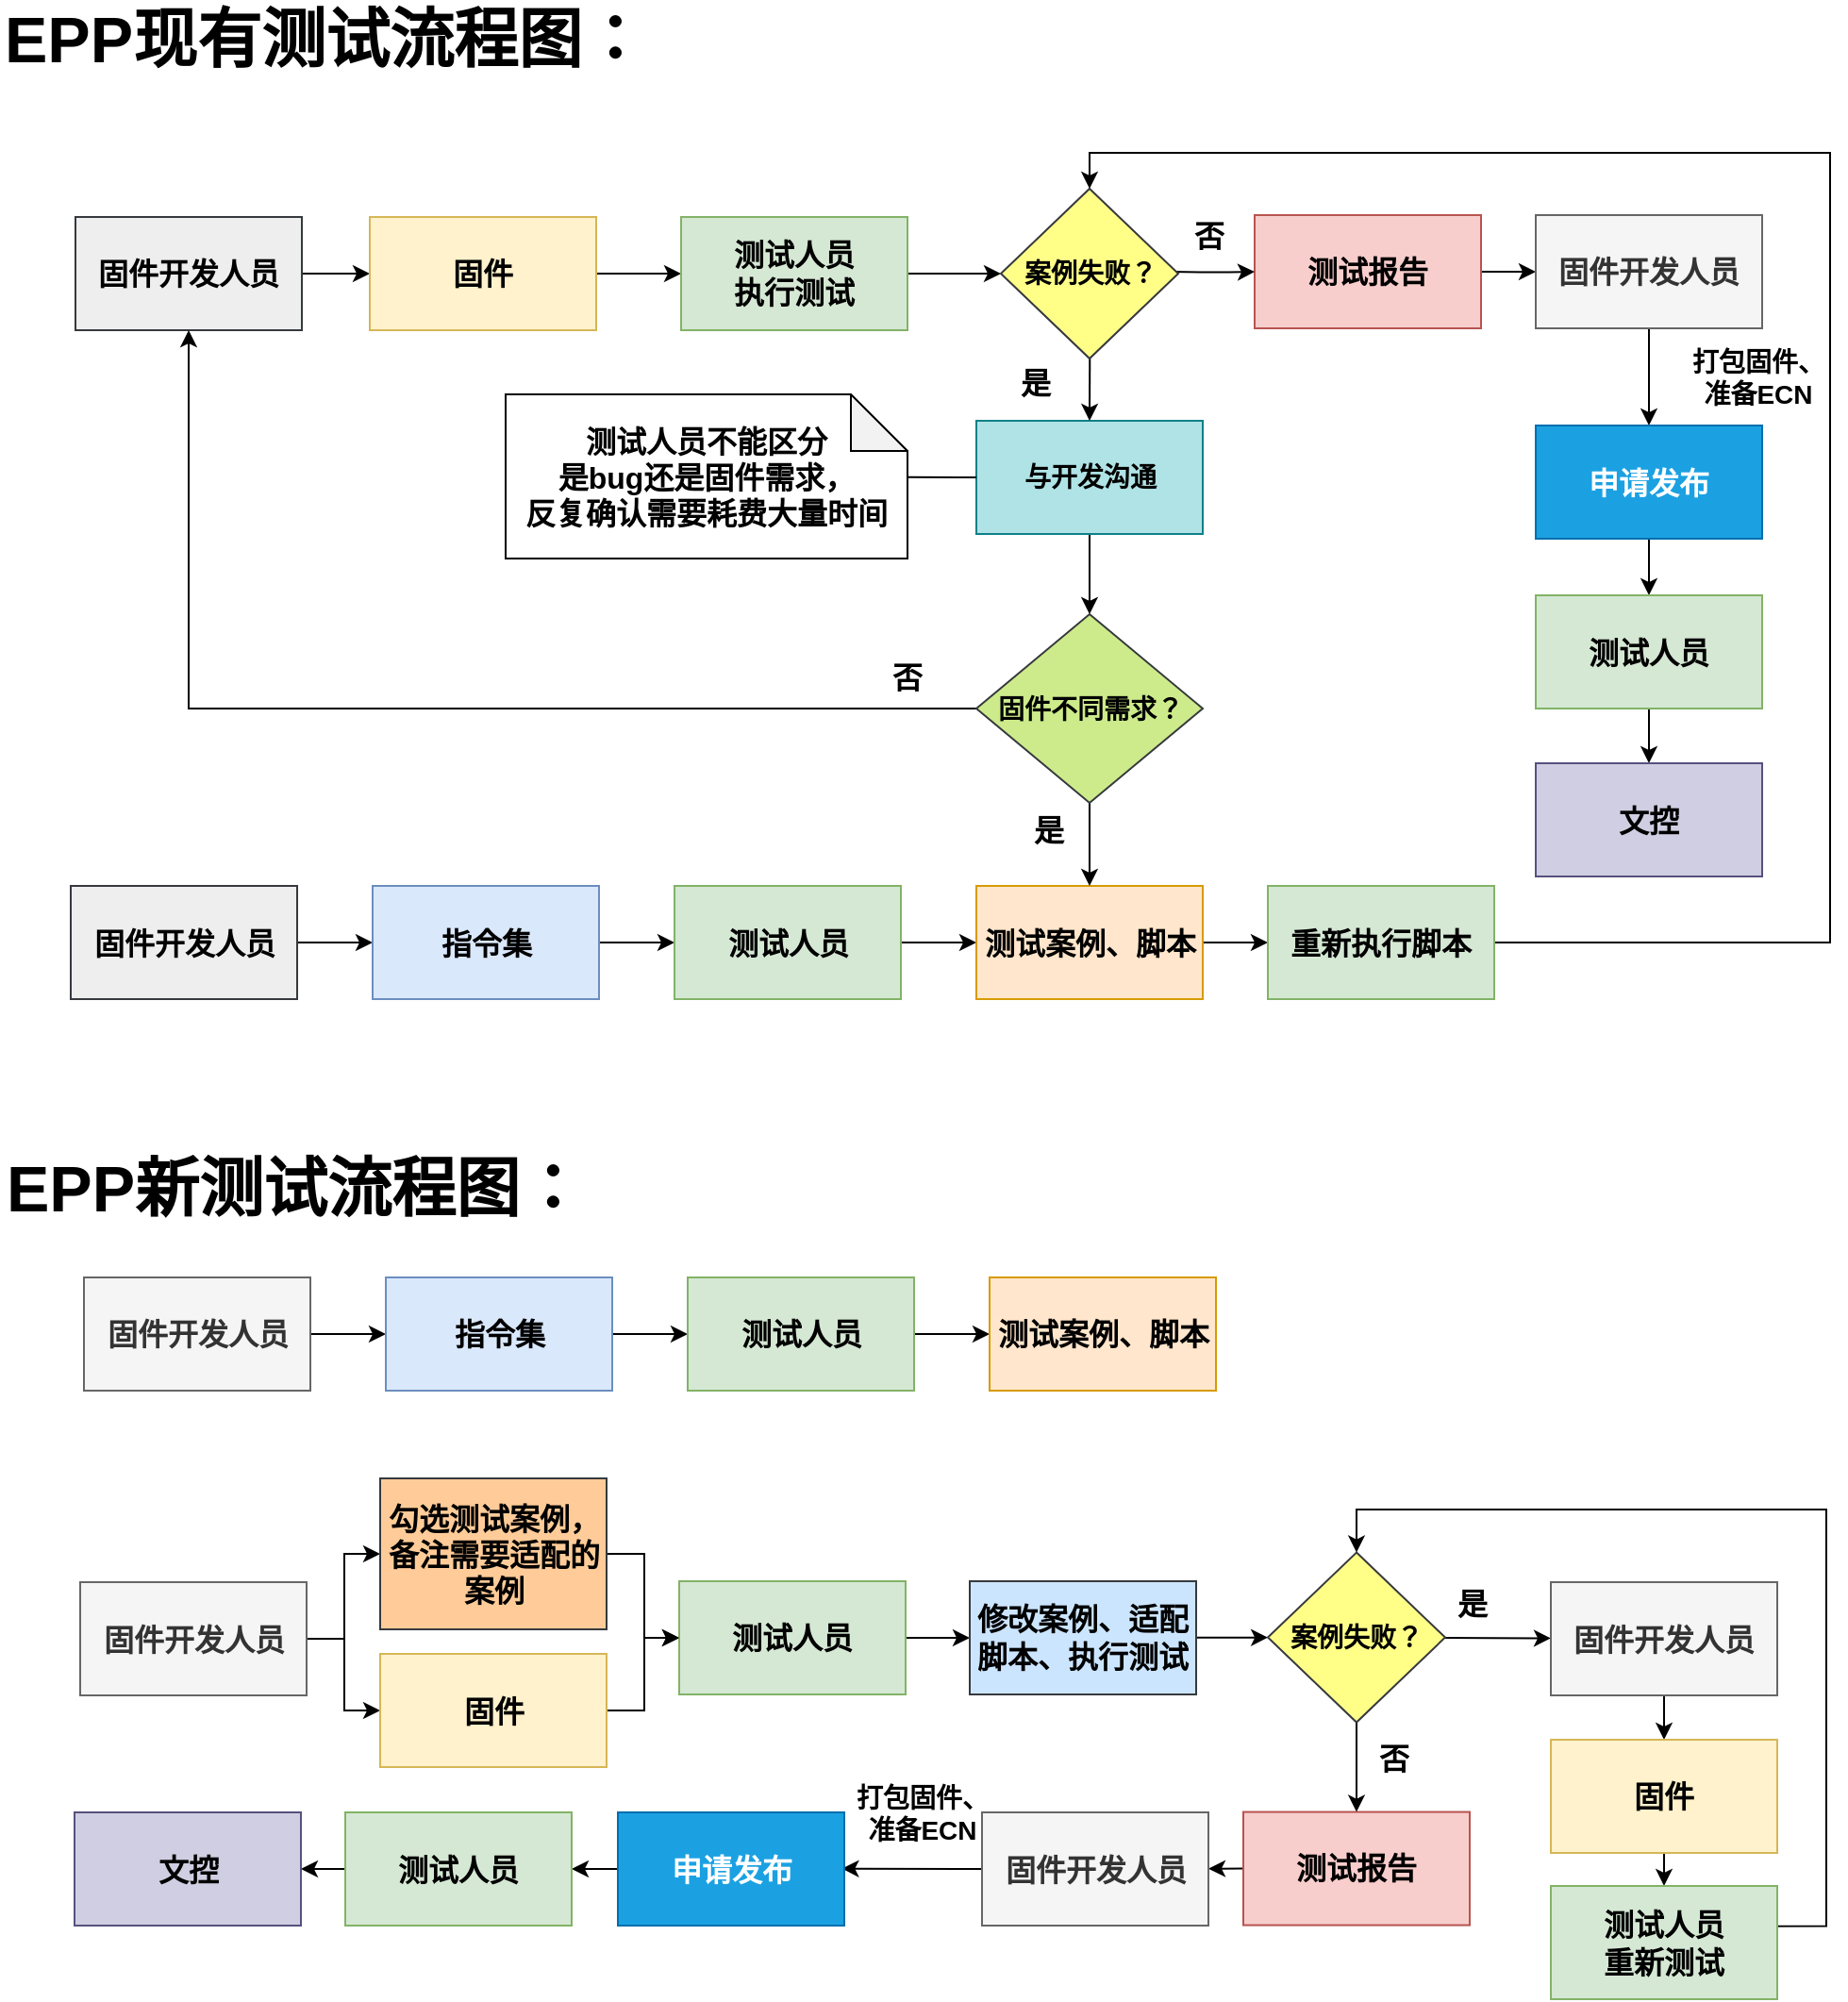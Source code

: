 <mxfile version="10.6.0" type="github"><diagram id="_Gdfpe62ESgJ06t18nZU" name="Page-1"><mxGraphModel dx="1150" dy="545" grid="0" gridSize="10" guides="1" tooltips="1" connect="1" arrows="1" fold="1" page="1" pageScale="1" pageWidth="1654" pageHeight="1169" background="none" math="0" shadow="0"><root><mxCell id="0"/><mxCell id="1" parent="0"/><mxCell id="m1yP56jyYUVkfO7ixXii-59" value="" style="edgeStyle=orthogonalEdgeStyle;curved=1;rounded=0;orthogonalLoop=1;jettySize=auto;html=1;fontSize=14;fontStyle=1" edge="1" parent="1" source="rZ0fXLRZE02hIfEN7igG-1" target="rZ0fXLRZE02hIfEN7igG-2"><mxGeometry relative="1" as="geometry"/></mxCell><mxCell id="rZ0fXLRZE02hIfEN7igG-1" value="固件开发人员" style="rounded=0;whiteSpace=wrap;html=1;fillColor=#eeeeee;strokeColor=#36393d;fontStyle=1;fontSize=16;" parent="1" vertex="1"><mxGeometry x="41.5" y="494.5" width="120" height="60" as="geometry"/></mxCell><mxCell id="m1yP56jyYUVkfO7ixXii-60" value="" style="edgeStyle=orthogonalEdgeStyle;curved=1;rounded=0;orthogonalLoop=1;jettySize=auto;html=1;fontSize=14;fontStyle=1" edge="1" parent="1" source="rZ0fXLRZE02hIfEN7igG-2" target="rZ0fXLRZE02hIfEN7igG-4"><mxGeometry relative="1" as="geometry"/></mxCell><mxCell id="rZ0fXLRZE02hIfEN7igG-2" value="指令集" style="rounded=0;whiteSpace=wrap;html=1;fillColor=#dae8fc;strokeColor=#6c8ebf;fontStyle=1;fontSize=16;" parent="1" vertex="1"><mxGeometry x="201.5" y="494.5" width="120" height="60" as="geometry"/></mxCell><mxCell id="m1yP56jyYUVkfO7ixXii-61" value="" style="edgeStyle=orthogonalEdgeStyle;curved=1;rounded=0;orthogonalLoop=1;jettySize=auto;html=1;fontSize=14;fontStyle=1" edge="1" parent="1" source="rZ0fXLRZE02hIfEN7igG-4" target="rZ0fXLRZE02hIfEN7igG-6"><mxGeometry relative="1" as="geometry"/></mxCell><mxCell id="rZ0fXLRZE02hIfEN7igG-4" value="测试人员" style="rounded=0;whiteSpace=wrap;html=1;fillColor=#d5e8d4;strokeColor=#82b366;fontStyle=1;fontSize=16;" parent="1" vertex="1"><mxGeometry x="361.5" y="494.5" width="120" height="60" as="geometry"/></mxCell><mxCell id="m1yP56jyYUVkfO7ixXii-166" style="edgeStyle=orthogonalEdgeStyle;rounded=0;orthogonalLoop=1;jettySize=auto;html=1;exitX=1;exitY=0.5;exitDx=0;exitDy=0;fontSize=16;" edge="1" parent="1" source="rZ0fXLRZE02hIfEN7igG-6" target="m1yP56jyYUVkfO7ixXii-164"><mxGeometry relative="1" as="geometry"/></mxCell><mxCell id="rZ0fXLRZE02hIfEN7igG-6" value="测试案例、脚本" style="rounded=0;whiteSpace=wrap;html=1;fillColor=#ffe6cc;strokeColor=#d79b00;fontStyle=1;fontSize=16;" parent="1" vertex="1"><mxGeometry x="521.5" y="494.5" width="120" height="60" as="geometry"/></mxCell><mxCell id="m1yP56jyYUVkfO7ixXii-48" style="edgeStyle=orthogonalEdgeStyle;curved=1;rounded=0;orthogonalLoop=1;jettySize=auto;html=1;exitX=1;exitY=0.5;exitDx=0;exitDy=0;entryX=0;entryY=0.5;entryDx=0;entryDy=0;fontSize=14;fontStyle=1" edge="1" parent="1" source="rZ0fXLRZE02hIfEN7igG-12" target="rZ0fXLRZE02hIfEN7igG-13"><mxGeometry relative="1" as="geometry"/></mxCell><mxCell id="rZ0fXLRZE02hIfEN7igG-12" value="固件开发人员" style="rounded=0;whiteSpace=wrap;html=1;fillColor=#eeeeee;strokeColor=#36393d;fontStyle=1;fontSize=16;" parent="1" vertex="1"><mxGeometry x="44" y="140" width="120" height="60" as="geometry"/></mxCell><mxCell id="m1yP56jyYUVkfO7ixXii-49" style="edgeStyle=orthogonalEdgeStyle;curved=1;rounded=0;orthogonalLoop=1;jettySize=auto;html=1;exitX=1;exitY=0.5;exitDx=0;exitDy=0;entryX=0;entryY=0.5;entryDx=0;entryDy=0;fontSize=14;fontStyle=1" edge="1" parent="1" source="rZ0fXLRZE02hIfEN7igG-13" target="rZ0fXLRZE02hIfEN7igG-16"><mxGeometry relative="1" as="geometry"/></mxCell><mxCell id="rZ0fXLRZE02hIfEN7igG-13" value="固件" style="rounded=0;whiteSpace=wrap;html=1;fillColor=#fff2cc;strokeColor=#d6b656;fontStyle=1;fontSize=16;" parent="1" vertex="1"><mxGeometry x="200" y="140" width="120" height="60" as="geometry"/></mxCell><mxCell id="m1yP56jyYUVkfO7ixXii-151" style="edgeStyle=orthogonalEdgeStyle;rounded=0;orthogonalLoop=1;jettySize=auto;html=1;exitX=1;exitY=0.5;exitDx=0;exitDy=0;fontSize=16;" edge="1" parent="1" source="rZ0fXLRZE02hIfEN7igG-16" target="m1yP56jyYUVkfO7ixXii-41"><mxGeometry relative="1" as="geometry"/></mxCell><mxCell id="rZ0fXLRZE02hIfEN7igG-16" value="测试人员&lt;br&gt;执行测试" style="rounded=0;whiteSpace=wrap;html=1;fillColor=#d5e8d4;strokeColor=#82b366;fontStyle=1;fontSize=16;" parent="1" vertex="1"><mxGeometry x="365" y="140" width="120" height="60" as="geometry"/></mxCell><mxCell id="m1yP56jyYUVkfO7ixXii-147" style="edgeStyle=orthogonalEdgeStyle;rounded=0;orthogonalLoop=1;jettySize=auto;html=1;exitX=1;exitY=0.5;exitDx=0;exitDy=0;fontSize=16;" edge="1" parent="1" source="rZ0fXLRZE02hIfEN7igG-19" target="m1yP56jyYUVkfO7ixXii-3"><mxGeometry relative="1" as="geometry"/></mxCell><mxCell id="rZ0fXLRZE02hIfEN7igG-19" value="测试报告" style="rounded=0;whiteSpace=wrap;html=1;fillColor=#f8cecc;strokeColor=#b85450;fontStyle=1;fontSize=16;" parent="1" vertex="1"><mxGeometry x="669" y="139" width="120" height="60" as="geometry"/></mxCell><mxCell id="m1yP56jyYUVkfO7ixXii-155" style="edgeStyle=orthogonalEdgeStyle;rounded=0;orthogonalLoop=1;jettySize=auto;html=1;exitX=0.5;exitY=1;exitDx=0;exitDy=0;fontSize=16;" edge="1" parent="1" source="m1yP56jyYUVkfO7ixXii-3" target="m1yP56jyYUVkfO7ixXii-12"><mxGeometry relative="1" as="geometry"/></mxCell><mxCell id="m1yP56jyYUVkfO7ixXii-3" value="固件开发人员" style="rounded=0;whiteSpace=wrap;html=1;fillColor=#f5f5f5;strokeColor=#666666;fontColor=#333333;fontStyle=1;fontSize=16;" vertex="1" parent="1"><mxGeometry x="818" y="139" width="120" height="60" as="geometry"/></mxCell><mxCell id="m1yP56jyYUVkfO7ixXii-159" style="edgeStyle=orthogonalEdgeStyle;rounded=0;orthogonalLoop=1;jettySize=auto;html=1;exitX=0.5;exitY=1;exitDx=0;exitDy=0;entryX=0.5;entryY=0;entryDx=0;entryDy=0;fontSize=16;" edge="1" parent="1" source="m1yP56jyYUVkfO7ixXii-12" target="m1yP56jyYUVkfO7ixXii-157"><mxGeometry relative="1" as="geometry"/></mxCell><mxCell id="m1yP56jyYUVkfO7ixXii-12" value="申请发布" style="rounded=0;whiteSpace=wrap;html=1;fillColor=#1ba1e2;strokeColor=#006EAF;fontColor=#ffffff;fontStyle=1;fontSize=16;" vertex="1" parent="1"><mxGeometry x="818" y="250.5" width="120" height="60" as="geometry"/></mxCell><mxCell id="m1yP56jyYUVkfO7ixXii-18" value="&lt;font style=&quot;font-size: 14px;&quot;&gt;打包固件、准备ECN&lt;/font&gt;" style="rounded=0;whiteSpace=wrap;html=1;fontSize=14;fillColor=none;strokeColor=none;fontStyle=1" vertex="1" parent="1"><mxGeometry x="896" y="205" width="80" height="40" as="geometry"/></mxCell><mxCell id="m1yP56jyYUVkfO7ixXii-27" value="&lt;font style=&quot;font-size: 16px&quot;&gt;否&lt;/font&gt;" style="whiteSpace=wrap;html=1;aspect=fixed;fontSize=14;fontStyle=1;fillColor=none;strokeColor=none;" vertex="1" parent="1"><mxGeometry x="625" y="130" width="40" height="40" as="geometry"/></mxCell><mxCell id="m1yP56jyYUVkfO7ixXii-141" style="edgeStyle=none;rounded=0;orthogonalLoop=1;jettySize=auto;html=1;exitX=0.5;exitY=1;exitDx=0;exitDy=0;fontSize=16;" edge="1" parent="1" source="m1yP56jyYUVkfO7ixXii-28" target="m1yP56jyYUVkfO7ixXii-138"><mxGeometry relative="1" as="geometry"/></mxCell><mxCell id="m1yP56jyYUVkfO7ixXii-28" value="与开发沟通" style="rounded=0;whiteSpace=wrap;html=1;fontSize=14;fillColor=#b0e3e6;strokeColor=#0e8088;fontStyle=1" vertex="1" parent="1"><mxGeometry x="521.5" y="248" width="120" height="60" as="geometry"/></mxCell><mxCell id="m1yP56jyYUVkfO7ixXii-52" value="" style="edgeStyle=orthogonalEdgeStyle;curved=1;rounded=0;orthogonalLoop=1;jettySize=auto;html=1;fontSize=14;fontStyle=1" edge="1" parent="1" target="rZ0fXLRZE02hIfEN7igG-19"><mxGeometry relative="1" as="geometry"><mxPoint x="624" y="169" as="sourcePoint"/></mxGeometry></mxCell><mxCell id="m1yP56jyYUVkfO7ixXii-139" style="edgeStyle=none;rounded=0;orthogonalLoop=1;jettySize=auto;html=1;exitX=0.5;exitY=1;exitDx=0;exitDy=0;entryX=0.5;entryY=0;entryDx=0;entryDy=0;fontSize=16;" edge="1" parent="1" target="m1yP56jyYUVkfO7ixXii-28"><mxGeometry relative="1" as="geometry"><mxPoint x="581.643" y="213.571" as="sourcePoint"/></mxGeometry></mxCell><mxCell id="m1yP56jyYUVkfO7ixXii-41" value="案例失败？" style="rhombus;whiteSpace=wrap;html=1;fontSize=14;fillColor=#ffff88;strokeColor=#36393d;fontStyle=1" vertex="1" parent="1"><mxGeometry x="534.5" y="125" width="94" height="90" as="geometry"/></mxCell><mxCell id="m1yP56jyYUVkfO7ixXii-67" value="&lt;font style=&quot;font-size: 16px&quot;&gt;是&lt;br&gt;&lt;/font&gt;" style="whiteSpace=wrap;html=1;aspect=fixed;fontSize=14;fontStyle=1;fillColor=none;strokeColor=none;" vertex="1" parent="1"><mxGeometry x="532.5" y="208" width="40" height="40" as="geometry"/></mxCell><mxCell id="m1yP56jyYUVkfO7ixXii-69" value="" style="edgeStyle=orthogonalEdgeStyle;curved=1;rounded=0;orthogonalLoop=1;jettySize=auto;html=1;fontSize=14;fontStyle=1" edge="1" parent="1" source="m1yP56jyYUVkfO7ixXii-70" target="m1yP56jyYUVkfO7ixXii-72"><mxGeometry relative="1" as="geometry"/></mxCell><mxCell id="m1yP56jyYUVkfO7ixXii-70" value="固件开发人员" style="rounded=0;whiteSpace=wrap;html=1;fillColor=#f5f5f5;strokeColor=#666666;fontColor=#333333;fontStyle=1;fontSize=16;" vertex="1" parent="1"><mxGeometry x="48.5" y="702.0" width="120" height="60" as="geometry"/></mxCell><mxCell id="m1yP56jyYUVkfO7ixXii-71" value="" style="edgeStyle=orthogonalEdgeStyle;curved=1;rounded=0;orthogonalLoop=1;jettySize=auto;html=1;fontSize=14;fontStyle=1" edge="1" parent="1" source="m1yP56jyYUVkfO7ixXii-72" target="m1yP56jyYUVkfO7ixXii-74"><mxGeometry relative="1" as="geometry"/></mxCell><mxCell id="m1yP56jyYUVkfO7ixXii-72" value="指令集" style="rounded=0;whiteSpace=wrap;html=1;fillColor=#dae8fc;strokeColor=#6c8ebf;fontStyle=1;fontSize=16;" vertex="1" parent="1"><mxGeometry x="208.5" y="702.0" width="120" height="60" as="geometry"/></mxCell><mxCell id="m1yP56jyYUVkfO7ixXii-73" value="" style="edgeStyle=orthogonalEdgeStyle;curved=1;rounded=0;orthogonalLoop=1;jettySize=auto;html=1;fontSize=14;fontStyle=1" edge="1" parent="1" source="m1yP56jyYUVkfO7ixXii-74" target="m1yP56jyYUVkfO7ixXii-75"><mxGeometry relative="1" as="geometry"/></mxCell><mxCell id="m1yP56jyYUVkfO7ixXii-74" value="测试人员" style="rounded=0;whiteSpace=wrap;html=1;fillColor=#d5e8d4;strokeColor=#82b366;fontStyle=1;fontSize=16;" vertex="1" parent="1"><mxGeometry x="368.5" y="702.0" width="120" height="60" as="geometry"/></mxCell><mxCell id="m1yP56jyYUVkfO7ixXii-75" value="测试案例、脚本" style="rounded=0;whiteSpace=wrap;html=1;fillColor=#ffe6cc;strokeColor=#d79b00;fontStyle=1;fontSize=16;" vertex="1" parent="1"><mxGeometry x="528.5" y="702.0" width="120" height="60" as="geometry"/></mxCell><mxCell id="m1yP56jyYUVkfO7ixXii-91" style="edgeStyle=orthogonalEdgeStyle;rounded=0;orthogonalLoop=1;jettySize=auto;html=1;exitX=1;exitY=0.5;exitDx=0;exitDy=0;entryX=0;entryY=0.5;entryDx=0;entryDy=0;fontSize=14;" edge="1" parent="1" source="m1yP56jyYUVkfO7ixXii-76" target="m1yP56jyYUVkfO7ixXii-77"><mxGeometry relative="1" as="geometry"/></mxCell><mxCell id="m1yP56jyYUVkfO7ixXii-177" style="edgeStyle=orthogonalEdgeStyle;rounded=0;orthogonalLoop=1;jettySize=auto;html=1;exitX=1;exitY=0.5;exitDx=0;exitDy=0;fontSize=16;" edge="1" parent="1" source="m1yP56jyYUVkfO7ixXii-76" target="m1yP56jyYUVkfO7ixXii-92"><mxGeometry relative="1" as="geometry"/></mxCell><mxCell id="m1yP56jyYUVkfO7ixXii-76" value="固件开发人员" style="rounded=0;whiteSpace=wrap;html=1;fillColor=#f5f5f5;strokeColor=#666666;fontColor=#333333;fontStyle=1;fontSize=16;" vertex="1" parent="1"><mxGeometry x="46.5" y="863.5" width="120" height="60" as="geometry"/></mxCell><mxCell id="m1yP56jyYUVkfO7ixXii-95" style="edgeStyle=orthogonalEdgeStyle;rounded=0;orthogonalLoop=1;jettySize=auto;html=1;exitX=1;exitY=0.5;exitDx=0;exitDy=0;entryX=0;entryY=0.5;entryDx=0;entryDy=0;fontSize=16;" edge="1" parent="1" source="m1yP56jyYUVkfO7ixXii-77" target="m1yP56jyYUVkfO7ixXii-81"><mxGeometry relative="1" as="geometry"/></mxCell><mxCell id="m1yP56jyYUVkfO7ixXii-77" value="勾选测试案例，备注需要适配的案例" style="rounded=0;whiteSpace=wrap;html=1;fillColor=#ffcc99;strokeColor=#36393d;fontStyle=1;fontSize=16;" vertex="1" parent="1"><mxGeometry x="205.5" y="808.5" width="120" height="80" as="geometry"/></mxCell><mxCell id="m1yP56jyYUVkfO7ixXii-175" style="edgeStyle=orthogonalEdgeStyle;rounded=0;orthogonalLoop=1;jettySize=auto;html=1;exitX=1;exitY=0.5;exitDx=0;exitDy=0;fontSize=16;" edge="1" parent="1" source="m1yP56jyYUVkfO7ixXii-81" target="m1yP56jyYUVkfO7ixXii-83"><mxGeometry relative="1" as="geometry"/></mxCell><mxCell id="m1yP56jyYUVkfO7ixXii-81" value="测试人员" style="rounded=0;whiteSpace=wrap;html=1;fillColor=#d5e8d4;strokeColor=#82b366;fontStyle=1;fontSize=16;" vertex="1" parent="1"><mxGeometry x="364" y="863.0" width="120" height="60" as="geometry"/></mxCell><mxCell id="m1yP56jyYUVkfO7ixXii-190" value="" style="edgeStyle=none;rounded=0;orthogonalLoop=1;jettySize=auto;html=1;fontSize=16;" edge="1" parent="1" source="m1yP56jyYUVkfO7ixXii-83" target="m1yP56jyYUVkfO7ixXii-90"><mxGeometry relative="1" as="geometry"/></mxCell><mxCell id="m1yP56jyYUVkfO7ixXii-83" value="修改案例、适配脚本、执行测试" style="rounded=0;whiteSpace=wrap;html=1;fillColor=#cce5ff;strokeColor=#36393d;fontStyle=1;fontSize=16;" vertex="1" parent="1"><mxGeometry x="518" y="863.0" width="120" height="60" as="geometry"/></mxCell><mxCell id="m1yP56jyYUVkfO7ixXii-172" style="edgeStyle=none;rounded=0;orthogonalLoop=1;jettySize=auto;html=1;exitX=0;exitY=0.5;exitDx=0;exitDy=0;fontSize=16;" edge="1" parent="1" source="m1yP56jyYUVkfO7ixXii-85" target="m1yP56jyYUVkfO7ixXii-103"><mxGeometry relative="1" as="geometry"/></mxCell><mxCell id="m1yP56jyYUVkfO7ixXii-85" value="测试报告" style="rounded=0;whiteSpace=wrap;html=1;fillColor=#f8cecc;strokeColor=#b85450;fontStyle=1;fontSize=16;" vertex="1" parent="1"><mxGeometry x="663" y="985.286" width="120" height="60" as="geometry"/></mxCell><mxCell id="m1yP56jyYUVkfO7ixXii-88" value="" style="edgeStyle=orthogonalEdgeStyle;curved=1;rounded=0;orthogonalLoop=1;jettySize=auto;html=1;fontSize=14;fontStyle=1" edge="1" parent="1" source="m1yP56jyYUVkfO7ixXii-90" target="m1yP56jyYUVkfO7ixXii-85"><mxGeometry relative="1" as="geometry"><mxPoint x="895.5" y="943.286" as="sourcePoint"/></mxGeometry></mxCell><mxCell id="m1yP56jyYUVkfO7ixXii-189" value="" style="edgeStyle=none;rounded=0;orthogonalLoop=1;jettySize=auto;html=1;fontSize=16;" edge="1" parent="1" source="m1yP56jyYUVkfO7ixXii-90" target="m1yP56jyYUVkfO7ixXii-115"><mxGeometry relative="1" as="geometry"/></mxCell><mxCell id="m1yP56jyYUVkfO7ixXii-90" value="案例失败？" style="rhombus;whiteSpace=wrap;html=1;fontSize=14;fillColor=#ffff88;strokeColor=#36393d;fontStyle=1" vertex="1" parent="1"><mxGeometry x="676" y="847.786" width="94" height="90" as="geometry"/></mxCell><mxCell id="m1yP56jyYUVkfO7ixXii-174" style="edgeStyle=orthogonalEdgeStyle;rounded=0;orthogonalLoop=1;jettySize=auto;html=1;exitX=1;exitY=0.5;exitDx=0;exitDy=0;entryX=0;entryY=0.5;entryDx=0;entryDy=0;fontSize=16;" edge="1" parent="1" source="m1yP56jyYUVkfO7ixXii-92" target="m1yP56jyYUVkfO7ixXii-81"><mxGeometry relative="1" as="geometry"/></mxCell><mxCell id="m1yP56jyYUVkfO7ixXii-92" value="固件" style="rounded=0;whiteSpace=wrap;html=1;fontSize=16;fillColor=#fff2cc;strokeColor=#d6b656;fontStyle=1" vertex="1" parent="1"><mxGeometry x="205.5" y="901.5" width="120" height="60" as="geometry"/></mxCell><mxCell id="m1yP56jyYUVkfO7ixXii-101" value="&lt;font style=&quot;font-size: 16px&quot;&gt;否&lt;/font&gt;" style="whiteSpace=wrap;html=1;aspect=fixed;fontSize=14;fontStyle=1;fillColor=none;strokeColor=none;" vertex="1" parent="1"><mxGeometry x="723" y="936.786" width="40" height="40" as="geometry"/></mxCell><mxCell id="m1yP56jyYUVkfO7ixXii-125" style="edgeStyle=orthogonalEdgeStyle;curved=1;rounded=0;orthogonalLoop=1;jettySize=auto;html=1;exitX=0;exitY=0.5;exitDx=0;exitDy=0;entryX=1;entryY=0.5;entryDx=0;entryDy=0;fontSize=16;" edge="1" parent="1" source="m1yP56jyYUVkfO7ixXii-103"><mxGeometry relative="1" as="geometry"><mxPoint x="450.214" y="1015.286" as="targetPoint"/></mxGeometry></mxCell><mxCell id="m1yP56jyYUVkfO7ixXii-103" value="固件开发人员" style="rounded=0;whiteSpace=wrap;html=1;fillColor=#f5f5f5;strokeColor=#666666;fontColor=#333333;fontStyle=1;fontSize=16;" vertex="1" parent="1"><mxGeometry x="524.5" y="985.5" width="120" height="60" as="geometry"/></mxCell><mxCell id="m1yP56jyYUVkfO7ixXii-105" value="" style="edgeStyle=orthogonalEdgeStyle;curved=1;rounded=0;orthogonalLoop=1;jettySize=auto;html=1;fontSize=14;fontStyle=1" edge="1" parent="1" source="m1yP56jyYUVkfO7ixXii-106" target="m1yP56jyYUVkfO7ixXii-108"><mxGeometry relative="1" as="geometry"/></mxCell><mxCell id="m1yP56jyYUVkfO7ixXii-106" value="申请发布" style="rounded=0;whiteSpace=wrap;html=1;fillColor=#1ba1e2;strokeColor=#006EAF;fontColor=#ffffff;fontStyle=1;fontSize=16;" vertex="1" parent="1"><mxGeometry x="331.5" y="985.5" width="120" height="60" as="geometry"/></mxCell><mxCell id="m1yP56jyYUVkfO7ixXii-107" value="" style="edgeStyle=orthogonalEdgeStyle;curved=1;rounded=0;orthogonalLoop=1;jettySize=auto;html=1;fontSize=14;fontStyle=1" edge="1" parent="1" source="m1yP56jyYUVkfO7ixXii-108" target="m1yP56jyYUVkfO7ixXii-109"><mxGeometry relative="1" as="geometry"/></mxCell><mxCell id="m1yP56jyYUVkfO7ixXii-108" value="测试人员" style="rounded=0;whiteSpace=wrap;html=1;fillColor=#d5e8d4;strokeColor=#82b366;fontStyle=1;fontSize=16;" vertex="1" parent="1"><mxGeometry x="187" y="985.5" width="120" height="60" as="geometry"/></mxCell><mxCell id="m1yP56jyYUVkfO7ixXii-109" value="文控" style="rounded=0;whiteSpace=wrap;html=1;fillColor=#d0cee2;strokeColor=#56517e;fontStyle=1;fontSize=16;" vertex="1" parent="1"><mxGeometry x="43.5" y="985.5" width="120" height="60" as="geometry"/></mxCell><mxCell id="m1yP56jyYUVkfO7ixXii-110" value="&lt;font style=&quot;font-size: 14px;&quot;&gt;打包固件、准备ECN&lt;/font&gt;" style="rounded=0;whiteSpace=wrap;html=1;fontSize=14;fillColor=none;strokeColor=none;fontStyle=1" vertex="1" parent="1"><mxGeometry x="452.5" y="965.5" width="80" height="40" as="geometry"/></mxCell><mxCell id="m1yP56jyYUVkfO7ixXii-187" style="edgeStyle=none;rounded=0;orthogonalLoop=1;jettySize=auto;html=1;exitX=0.5;exitY=1;exitDx=0;exitDy=0;fontSize=16;" edge="1" parent="1" source="m1yP56jyYUVkfO7ixXii-115" target="m1yP56jyYUVkfO7ixXii-185"><mxGeometry relative="1" as="geometry"/></mxCell><mxCell id="m1yP56jyYUVkfO7ixXii-115" value="固件开发人员" style="rounded=0;whiteSpace=wrap;html=1;fillColor=#f5f5f5;strokeColor=#666666;fontColor=#333333;fontStyle=1;fontSize=16;" vertex="1" parent="1"><mxGeometry x="826" y="863.5" width="120" height="60" as="geometry"/></mxCell><mxCell id="m1yP56jyYUVkfO7ixXii-117" value="&lt;font style=&quot;font-size: 16px&quot;&gt;是&lt;/font&gt;" style="whiteSpace=wrap;html=1;aspect=fixed;fontSize=14;fontStyle=1;fillColor=none;strokeColor=none;" vertex="1" parent="1"><mxGeometry x="770.5" y="861.5" width="27" height="27" as="geometry"/></mxCell><mxCell id="m1yP56jyYUVkfO7ixXii-128" style="edgeStyle=orthogonalEdgeStyle;rounded=0;orthogonalLoop=1;jettySize=auto;html=1;entryX=0.5;entryY=0;entryDx=0;entryDy=0;fontSize=16;" edge="1" parent="1" target="m1yP56jyYUVkfO7ixXii-90"><mxGeometry relative="1" as="geometry"><mxPoint x="920.5" y="1045.833" as="sourcePoint"/><Array as="points"><mxPoint x="972" y="1046"/><mxPoint x="972" y="825"/><mxPoint x="723" y="825"/></Array></mxGeometry></mxCell><mxCell id="m1yP56jyYUVkfO7ixXii-132" value="EPP现有测试流程图：" style="text;html=1;strokeColor=none;fillColor=none;align=center;verticalAlign=middle;whiteSpace=wrap;rounded=0;fontSize=34;fontStyle=1" vertex="1" parent="1"><mxGeometry x="4" y="36" width="345" height="20" as="geometry"/></mxCell><mxCell id="m1yP56jyYUVkfO7ixXii-133" value="EPP新测试流程图：" style="text;html=1;strokeColor=none;fillColor=none;align=center;verticalAlign=middle;whiteSpace=wrap;rounded=0;fontSize=34;fontStyle=1" vertex="1" parent="1"><mxGeometry x="4" y="644.5" width="313" height="20" as="geometry"/></mxCell><mxCell id="m1yP56jyYUVkfO7ixXii-143" style="edgeStyle=none;rounded=0;orthogonalLoop=1;jettySize=auto;html=1;exitX=0.5;exitY=1;exitDx=0;exitDy=0;fontSize=16;" edge="1" parent="1" source="m1yP56jyYUVkfO7ixXii-138" target="rZ0fXLRZE02hIfEN7igG-6"><mxGeometry relative="1" as="geometry"/></mxCell><mxCell id="m1yP56jyYUVkfO7ixXii-162" style="edgeStyle=orthogonalEdgeStyle;rounded=0;orthogonalLoop=1;jettySize=auto;html=1;exitX=0;exitY=0.5;exitDx=0;exitDy=0;fontSize=16;" edge="1" parent="1" source="m1yP56jyYUVkfO7ixXii-138" target="rZ0fXLRZE02hIfEN7igG-12"><mxGeometry relative="1" as="geometry"/></mxCell><mxCell id="m1yP56jyYUVkfO7ixXii-138" value="固件不同需求？" style="rhombus;whiteSpace=wrap;html=1;fontSize=14;fillColor=#cdeb8b;strokeColor=#36393d;fontStyle=1" vertex="1" parent="1"><mxGeometry x="521.5" y="350.5" width="120" height="100" as="geometry"/></mxCell><mxCell id="m1yP56jyYUVkfO7ixXii-170" style="edgeStyle=none;rounded=0;orthogonalLoop=1;jettySize=auto;html=1;exitX=0.5;exitY=1;exitDx=0;exitDy=0;fontSize=16;" edge="1" parent="1" source="m1yP56jyYUVkfO7ixXii-157" target="m1yP56jyYUVkfO7ixXii-158"><mxGeometry relative="1" as="geometry"/></mxCell><mxCell id="m1yP56jyYUVkfO7ixXii-157" value="测试人员" style="rounded=0;whiteSpace=wrap;html=1;fillColor=#d5e8d4;strokeColor=#82b366;fontStyle=1;fontSize=16;" vertex="1" parent="1"><mxGeometry x="818" y="340.5" width="120" height="60" as="geometry"/></mxCell><mxCell id="m1yP56jyYUVkfO7ixXii-158" value="文控" style="rounded=0;whiteSpace=wrap;html=1;fillColor=#d0cee2;strokeColor=#56517e;fontStyle=1;fontSize=16;" vertex="1" parent="1"><mxGeometry x="818" y="429.5" width="120" height="60" as="geometry"/></mxCell><mxCell id="m1yP56jyYUVkfO7ixXii-160" value="&lt;font style=&quot;font-size: 16px&quot;&gt;是&lt;br&gt;&lt;/font&gt;" style="whiteSpace=wrap;html=1;aspect=fixed;fontSize=14;fontStyle=1;fillColor=none;strokeColor=none;" vertex="1" parent="1"><mxGeometry x="540" y="444.5" width="40" height="40" as="geometry"/></mxCell><mxCell id="m1yP56jyYUVkfO7ixXii-161" value="&lt;font style=&quot;font-size: 16px&quot;&gt;否&lt;/font&gt;" style="whiteSpace=wrap;html=1;aspect=fixed;fontSize=14;fontStyle=1;fillColor=none;strokeColor=none;" vertex="1" parent="1"><mxGeometry x="465" y="363.5" width="40" height="40" as="geometry"/></mxCell><mxCell id="m1yP56jyYUVkfO7ixXii-167" style="edgeStyle=orthogonalEdgeStyle;rounded=0;orthogonalLoop=1;jettySize=auto;html=1;exitX=1;exitY=0.5;exitDx=0;exitDy=0;entryX=0.5;entryY=0;entryDx=0;entryDy=0;fontSize=16;" edge="1" parent="1" source="m1yP56jyYUVkfO7ixXii-164" target="m1yP56jyYUVkfO7ixXii-41"><mxGeometry relative="1" as="geometry"><Array as="points"><mxPoint x="974" y="525"/><mxPoint x="974" y="106"/><mxPoint x="582" y="106"/></Array></mxGeometry></mxCell><mxCell id="m1yP56jyYUVkfO7ixXii-164" value="重新执行脚本" style="rounded=0;whiteSpace=wrap;html=1;fillColor=#d5e8d4;strokeColor=#82b366;fontStyle=1;fontSize=16;" vertex="1" parent="1"><mxGeometry x="676" y="494.5" width="120" height="60" as="geometry"/></mxCell><mxCell id="m1yP56jyYUVkfO7ixXii-178" value="测试人员不能区分&lt;br&gt;是bug还是固件需求，&lt;br&gt;反复确认需要耗费大量时间&lt;br&gt;" style="shape=note;whiteSpace=wrap;html=1;backgroundOutline=1;darkOpacity=0.05;fontSize=16;fontStyle=1" vertex="1" parent="1"><mxGeometry x="272" y="234" width="213" height="87" as="geometry"/></mxCell><mxCell id="m1yP56jyYUVkfO7ixXii-180" value="" style="endArrow=none;html=1;fontSize=16;exitX=0;exitY=0.5;exitDx=0;exitDy=0;" edge="1" parent="1" source="m1yP56jyYUVkfO7ixXii-28" target="m1yP56jyYUVkfO7ixXii-178"><mxGeometry width="50" height="50" relative="1" as="geometry"><mxPoint x="445.5" y="454.5" as="sourcePoint"/><mxPoint x="495.5" y="269" as="targetPoint"/></mxGeometry></mxCell><mxCell id="m1yP56jyYUVkfO7ixXii-188" style="edgeStyle=none;rounded=0;orthogonalLoop=1;jettySize=auto;html=1;exitX=0.5;exitY=1;exitDx=0;exitDy=0;fontSize=16;" edge="1" parent="1" source="m1yP56jyYUVkfO7ixXii-185" target="m1yP56jyYUVkfO7ixXii-186"><mxGeometry relative="1" as="geometry"/></mxCell><mxCell id="m1yP56jyYUVkfO7ixXii-185" value="固件" style="rounded=0;whiteSpace=wrap;html=1;fontSize=16;fillColor=#fff2cc;strokeColor=#d6b656;fontStyle=1" vertex="1" parent="1"><mxGeometry x="826" y="947" width="120" height="60" as="geometry"/></mxCell><mxCell id="m1yP56jyYUVkfO7ixXii-186" value="测试人员&lt;br&gt;重新测试" style="rounded=0;whiteSpace=wrap;html=1;fillColor=#d5e8d4;strokeColor=#82b366;fontStyle=1;fontSize=16;" vertex="1" parent="1"><mxGeometry x="826" y="1024.5" width="120" height="60" as="geometry"/></mxCell></root></mxGraphModel></diagram></mxfile>